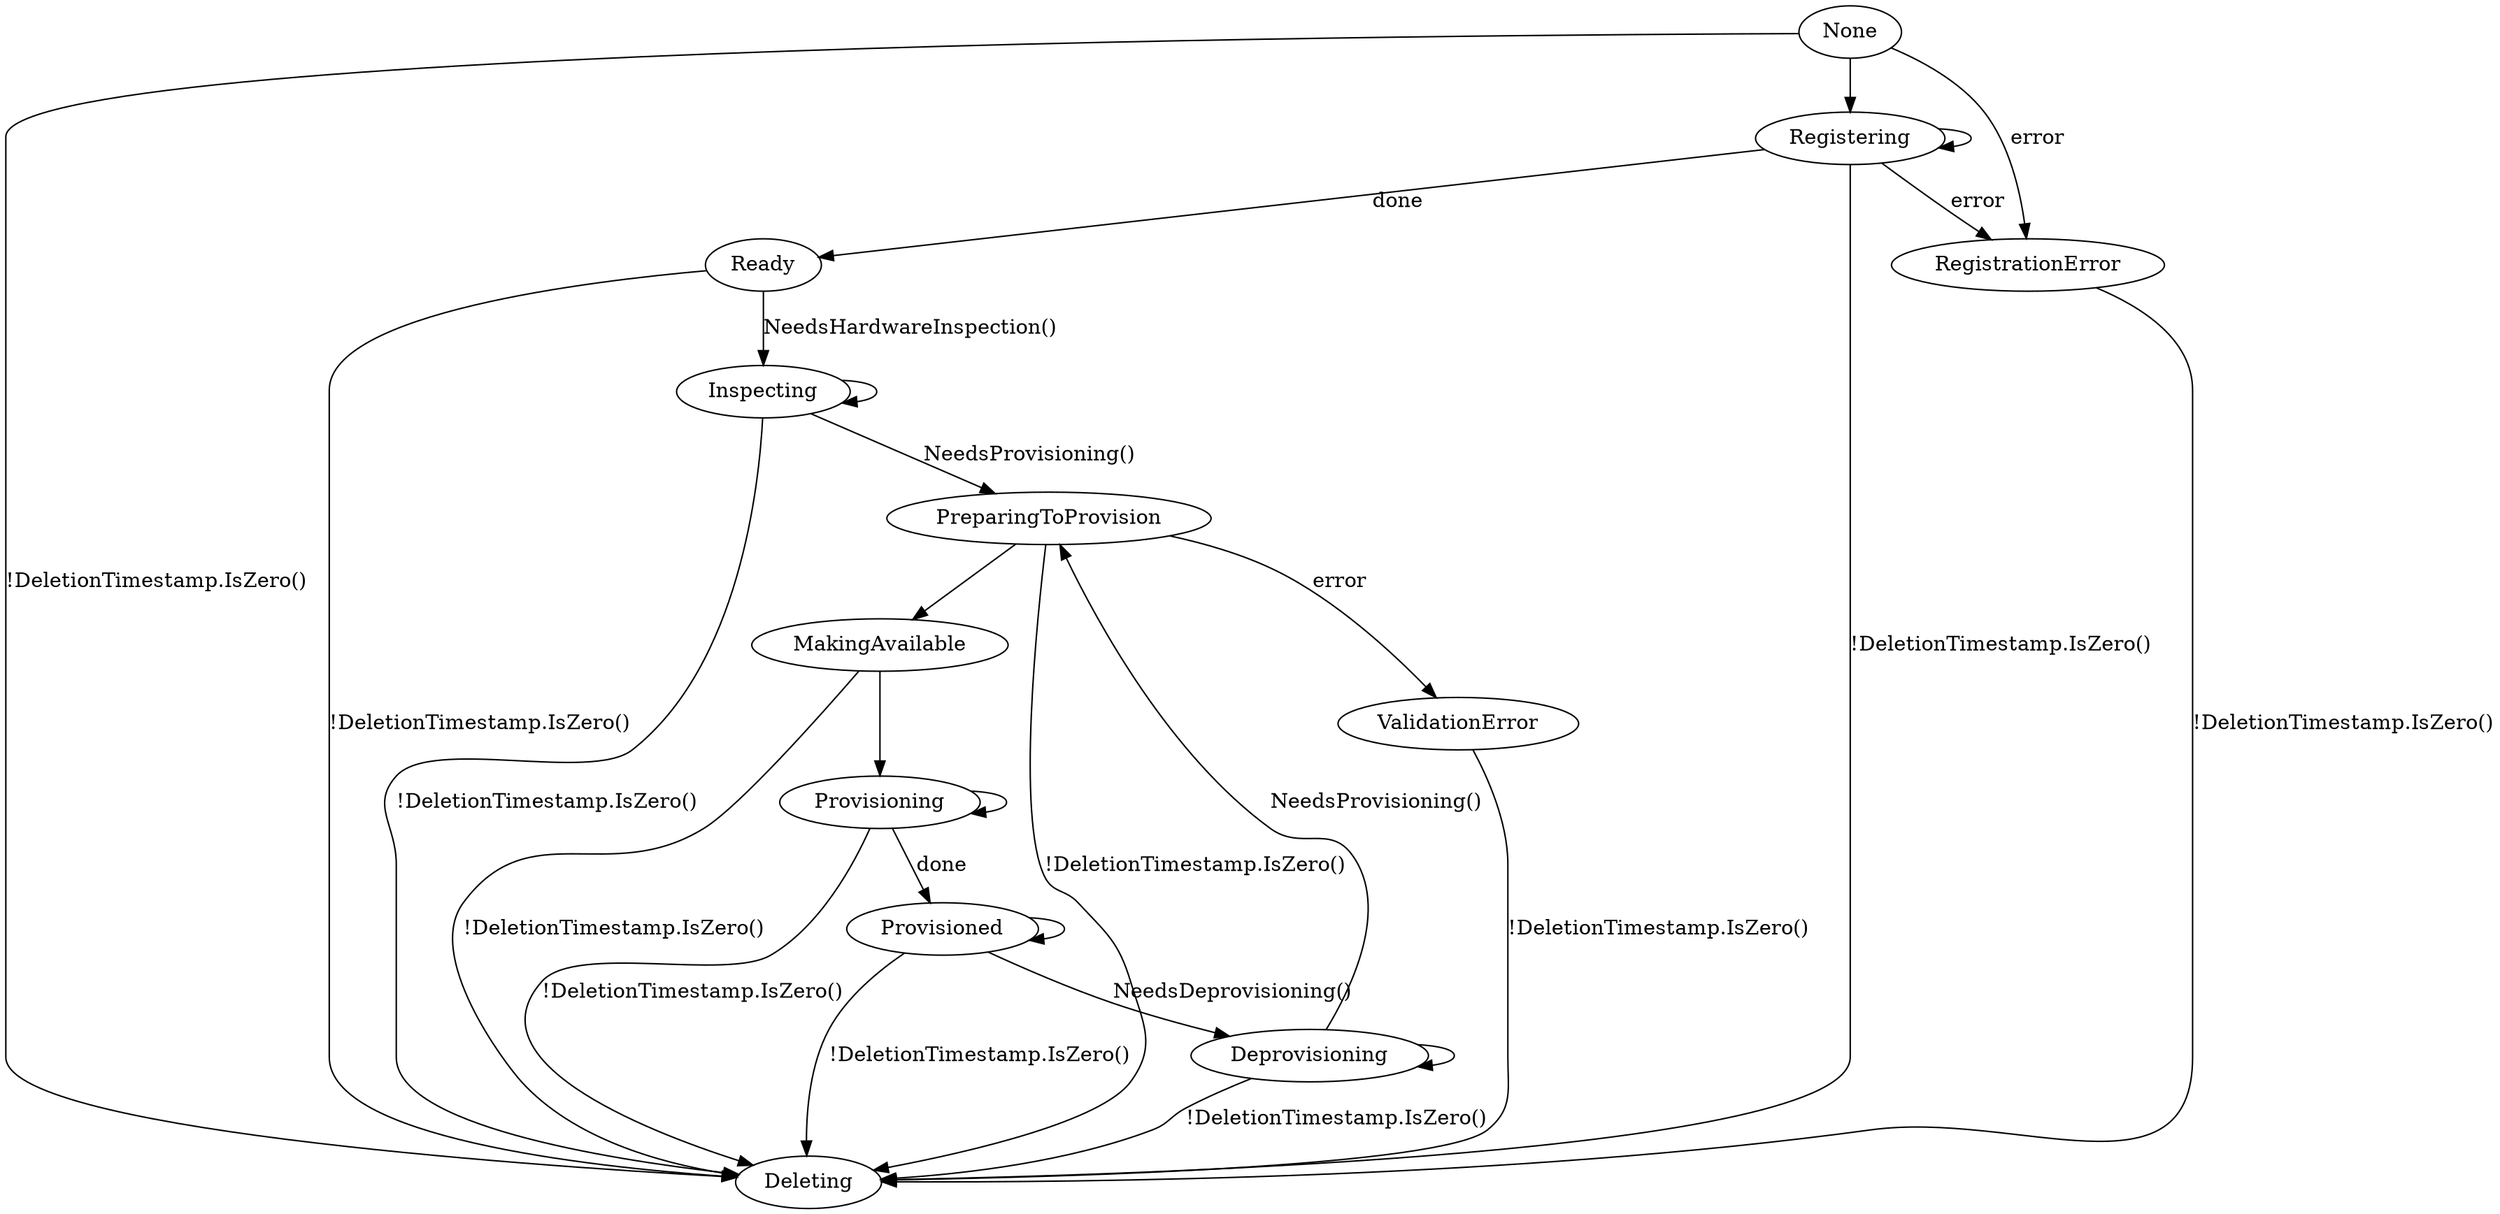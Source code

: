 digraph BaremetalHost {
    None -> Registering
    None -> RegistrationError [label=error]
    None -> Deleting [label="!DeletionTimestamp.IsZero()"]
    Registering -> Registering
    Registering -> Ready [label=done]
    Registering -> Deleting [label="!DeletionTimestamp.IsZero()"]
    Registering -> RegistrationError [label=error]
    RegistrationError -> Deleting [label="!DeletionTimestamp.IsZero()"]
    Ready -> Inspecting [label="NeedsHardwareInspection()"]
    Ready -> Deleting [label="!DeletionTimestamp.IsZero()"]
    Inspecting -> Inspecting
    Inspecting -> Deleting [label="!DeletionTimestamp.IsZero()"]
    Inspecting -> PreparingToProvision [label="NeedsProvisioning()"]
    PreparingToProvision -> ValidationError [label=error]
    ValidationError -> Deleting [label="!DeletionTimestamp.IsZero()"]
    PreparingToProvision -> MakingAvailable
    PreparingToProvision -> Deleting [label="!DeletionTimestamp.IsZero()"]
    MakingAvailable -> Provisioning
    MakingAvailable -> Deleting [label="!DeletionTimestamp.IsZero()"]
    Provisioning -> Provisioning
    Provisioning -> Deleting [label="!DeletionTimestamp.IsZero()"]
    Provisioning -> Provisioned [label=done]
    Provisioned -> Provisioned
    Provisioned -> Deprovisioning [label="NeedsDeprovisioning()"]
    Provisioned -> Deleting [label="!DeletionTimestamp.IsZero()"]
    Deprovisioning -> Deprovisioning
    Deprovisioning -> Deleting [label="!DeletionTimestamp.IsZero()"]
    Deprovisioning -> PreparingToProvision [label="NeedsProvisioning()"]
}
